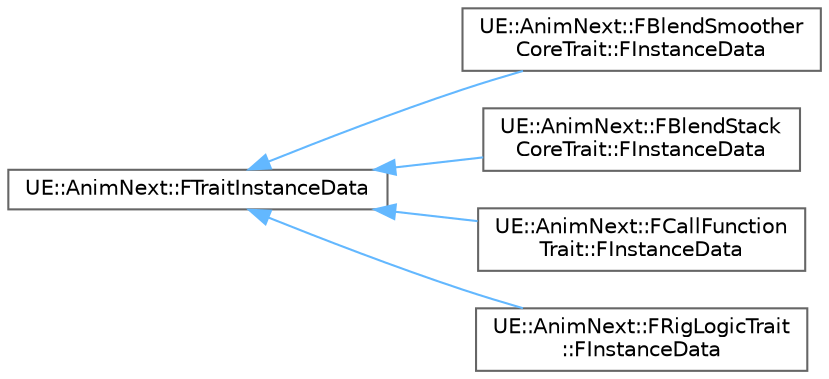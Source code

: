 digraph "Graphical Class Hierarchy"
{
 // INTERACTIVE_SVG=YES
 // LATEX_PDF_SIZE
  bgcolor="transparent";
  edge [fontname=Helvetica,fontsize=10,labelfontname=Helvetica,labelfontsize=10];
  node [fontname=Helvetica,fontsize=10,shape=box,height=0.2,width=0.4];
  rankdir="LR";
  Node0 [id="Node000000",label="UE::AnimNext::FTraitInstanceData",height=0.2,width=0.4,color="grey40", fillcolor="white", style="filled",URL="$d4/de6/structUE_1_1AnimNext_1_1FTraitInstanceData.html",tooltip="FTraitInstanceData A trait instance represents allocated data for specific trait instance."];
  Node0 -> Node1 [id="edge9005_Node000000_Node000001",dir="back",color="steelblue1",style="solid",tooltip=" "];
  Node1 [id="Node000001",label="UE::AnimNext::FBlendSmoother\lCoreTrait::FInstanceData",height=0.2,width=0.4,color="grey40", fillcolor="white", style="filled",URL="$d9/dd5/structUE_1_1AnimNext_1_1FBlendSmootherCoreTrait_1_1FInstanceData.html",tooltip=" "];
  Node0 -> Node2 [id="edge9006_Node000000_Node000002",dir="back",color="steelblue1",style="solid",tooltip=" "];
  Node2 [id="Node000002",label="UE::AnimNext::FBlendStack\lCoreTrait::FInstanceData",height=0.2,width=0.4,color="grey40", fillcolor="white", style="filled",URL="$d4/d1b/structUE_1_1AnimNext_1_1FBlendStackCoreTrait_1_1FInstanceData.html",tooltip=" "];
  Node0 -> Node3 [id="edge9007_Node000000_Node000003",dir="back",color="steelblue1",style="solid",tooltip=" "];
  Node3 [id="Node000003",label="UE::AnimNext::FCallFunction\lTrait::FInstanceData",height=0.2,width=0.4,color="grey40", fillcolor="white", style="filled",URL="$dc/d2e/structUE_1_1AnimNext_1_1FCallFunctionTrait_1_1FInstanceData.html",tooltip=" "];
  Node0 -> Node4 [id="edge9008_Node000000_Node000004",dir="back",color="steelblue1",style="solid",tooltip=" "];
  Node4 [id="Node000004",label="UE::AnimNext::FRigLogicTrait\l::FInstanceData",height=0.2,width=0.4,color="grey40", fillcolor="white", style="filled",URL="$d7/d69/structUE_1_1AnimNext_1_1FRigLogicTrait_1_1FInstanceData.html",tooltip=" "];
}
